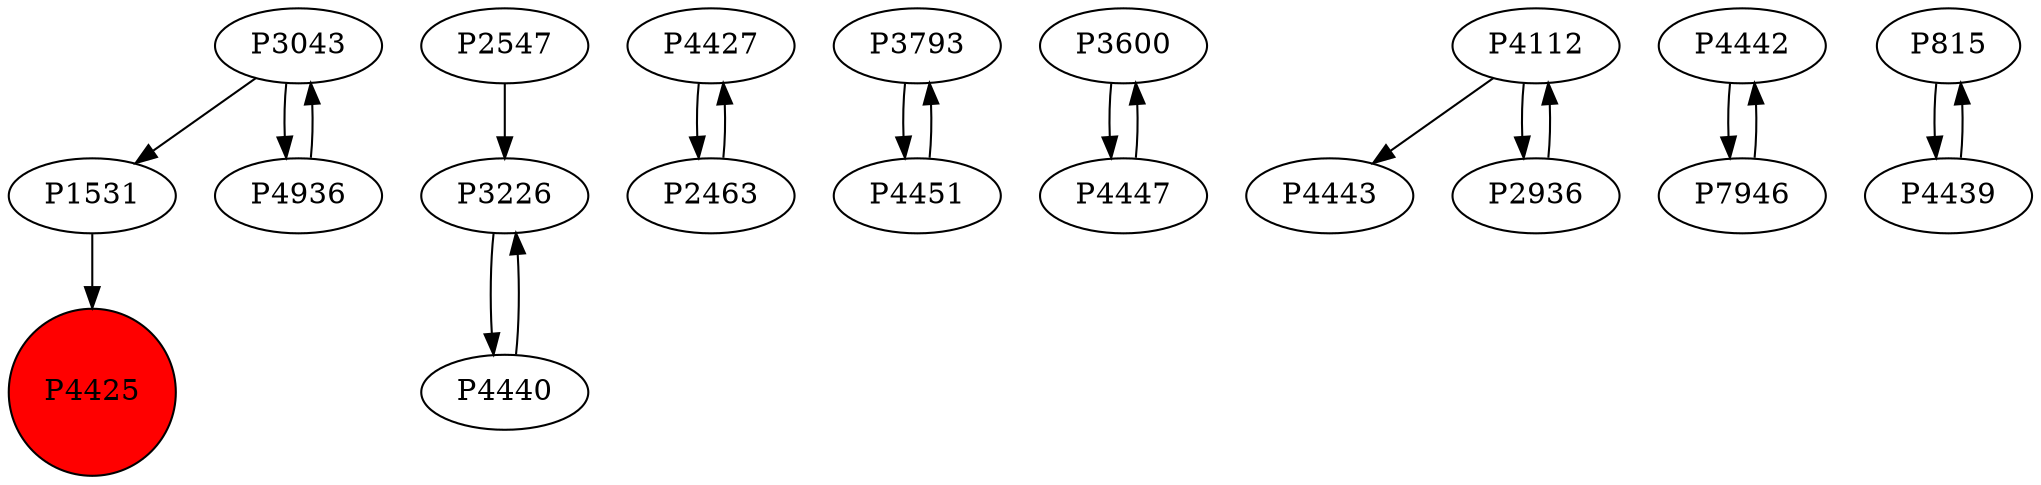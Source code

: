 digraph {
	P3043 -> P1531
	P2547 -> P3226
	P4427 -> P2463
	P1531 -> P4425
	P3793 -> P4451
	P3226 -> P4440
	P3600 -> P4447
	P4112 -> P4443
	P4440 -> P3226
	P4112 -> P2936
	P2463 -> P4427
	P4442 -> P7946
	P7946 -> P4442
	P3043 -> P4936
	P2936 -> P4112
	P815 -> P4439
	P4451 -> P3793
	P4936 -> P3043
	P4447 -> P3600
	P4439 -> P815
	P4425 [shape=circle]
	P4425 [style=filled]
	P4425 [fillcolor=red]
}